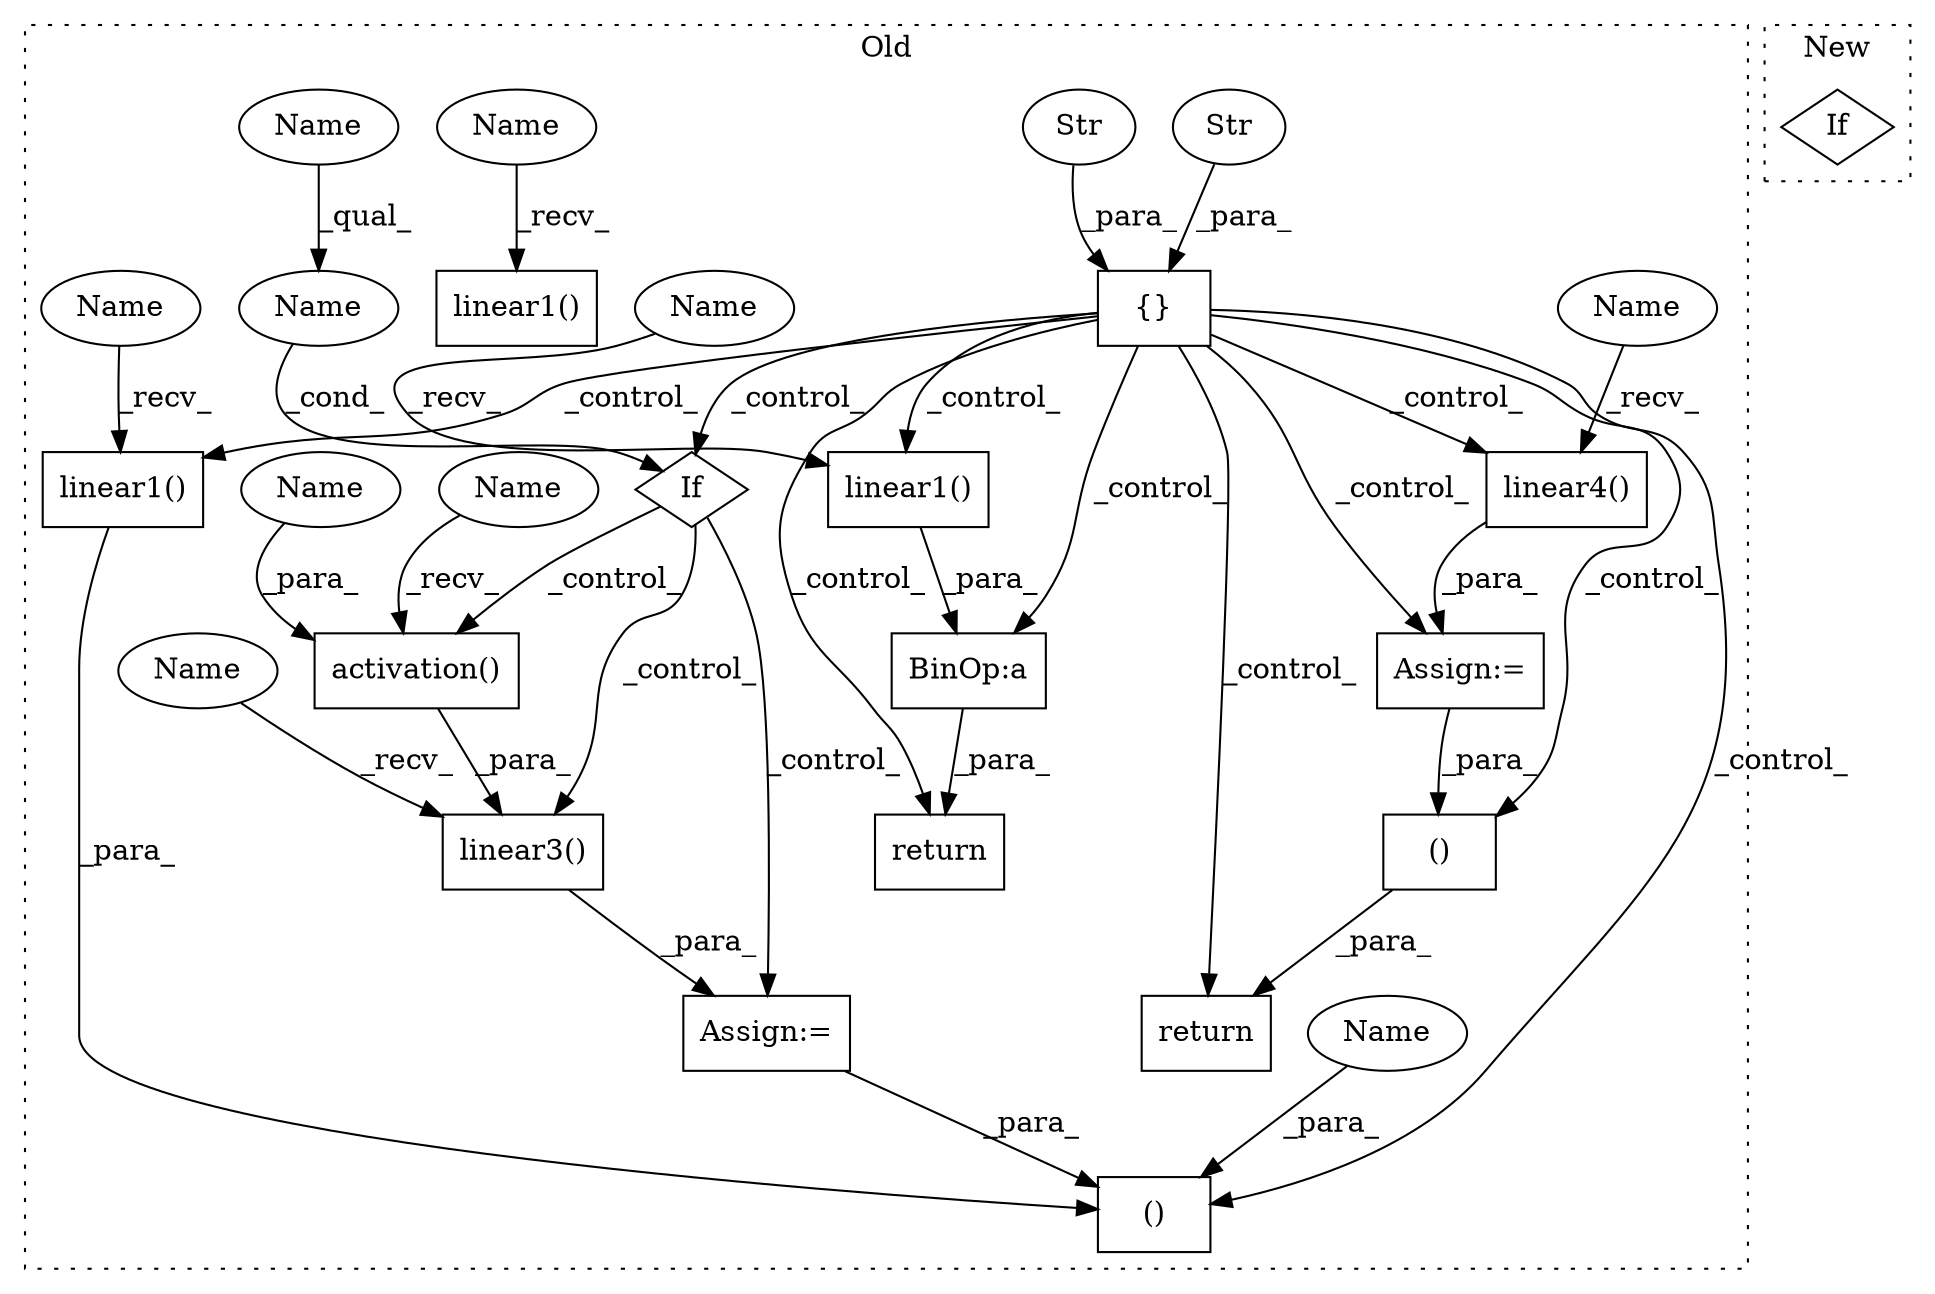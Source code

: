 digraph G {
subgraph cluster0 {
1 [label="linear3()" a="75" s="19313,19352" l="13,1" shape="box"];
3 [label="If" a="96" s="19256,19279" l="3,22" shape="diamond"];
4 [label="()" a="54" s="19551" l="26" shape="box"];
5 [label="linear4()" a="75" s="19964,19978" l="13,1" shape="box"];
6 [label="()" a="54" s="20013" l="15" shape="box"];
7 [label="Name" a="87" s="19259" l="20" shape="ellipse"];
8 [label="linear1()" a="75" s="19129,19143" l="13,1" shape="box"];
9 [label="{}" a="59" s="19036,19080" l="1,0" shape="box"];
10 [label="Str" a="66" s="19037" l="11" shape="ellipse"];
11 [label="Str" a="66" s="19067" l="13" shape="ellipse"];
12 [label="activation()" a="75" s="19326,19351" l="16,1" shape="box"];
13 [label="linear1()" a="75" s="19682,19696" l="13,1" shape="box"];
14 [label="BinOp:a" a="82" s="19799" l="3" shape="box"];
15 [label="Assign:=" a="68" s="19961" l="3" shape="box"];
16 [label="Assign:=" a="68" s="19310" l="3" shape="box"];
17 [label="return" a="93" s="19996" l="7" shape="box"];
18 [label="linear1()" a="75" s="18935,18949" l="13,1" shape="box"];
19 [label="return" a="93" s="19788" l="7" shape="box"];
20 [label="Name" a="87" s="19342" l="9" shape="ellipse"];
21 [label="Name" a="87" s="19553" l="9" shape="ellipse"];
22 [label="Name" a="87" s="19682" l="4" shape="ellipse"];
23 [label="Name" a="87" s="19259" l="4" shape="ellipse"];
24 [label="Name" a="87" s="18935" l="4" shape="ellipse"];
25 [label="Name" a="87" s="19313" l="4" shape="ellipse"];
26 [label="Name" a="87" s="19326" l="4" shape="ellipse"];
27 [label="Name" a="87" s="19964" l="4" shape="ellipse"];
28 [label="Name" a="87" s="19129" l="4" shape="ellipse"];
label = "Old";
style="dotted";
}
subgraph cluster1 {
2 [label="If" a="96" s="15909,15932" l="0,18" shape="diamond"];
label = "New";
style="dotted";
}
1 -> 16 [label="_para_"];
3 -> 12 [label="_control_"];
3 -> 1 [label="_control_"];
3 -> 16 [label="_control_"];
5 -> 15 [label="_para_"];
6 -> 17 [label="_para_"];
7 -> 3 [label="_cond_"];
8 -> 4 [label="_para_"];
9 -> 4 [label="_control_"];
9 -> 6 [label="_control_"];
9 -> 17 [label="_control_"];
9 -> 5 [label="_control_"];
9 -> 14 [label="_control_"];
9 -> 3 [label="_control_"];
9 -> 8 [label="_control_"];
9 -> 13 [label="_control_"];
9 -> 15 [label="_control_"];
9 -> 19 [label="_control_"];
10 -> 9 [label="_para_"];
11 -> 9 [label="_para_"];
12 -> 1 [label="_para_"];
13 -> 14 [label="_para_"];
14 -> 19 [label="_para_"];
15 -> 6 [label="_para_"];
16 -> 4 [label="_para_"];
20 -> 12 [label="_para_"];
21 -> 4 [label="_para_"];
22 -> 13 [label="_recv_"];
23 -> 7 [label="_qual_"];
24 -> 18 [label="_recv_"];
25 -> 1 [label="_recv_"];
26 -> 12 [label="_recv_"];
27 -> 5 [label="_recv_"];
28 -> 8 [label="_recv_"];
}